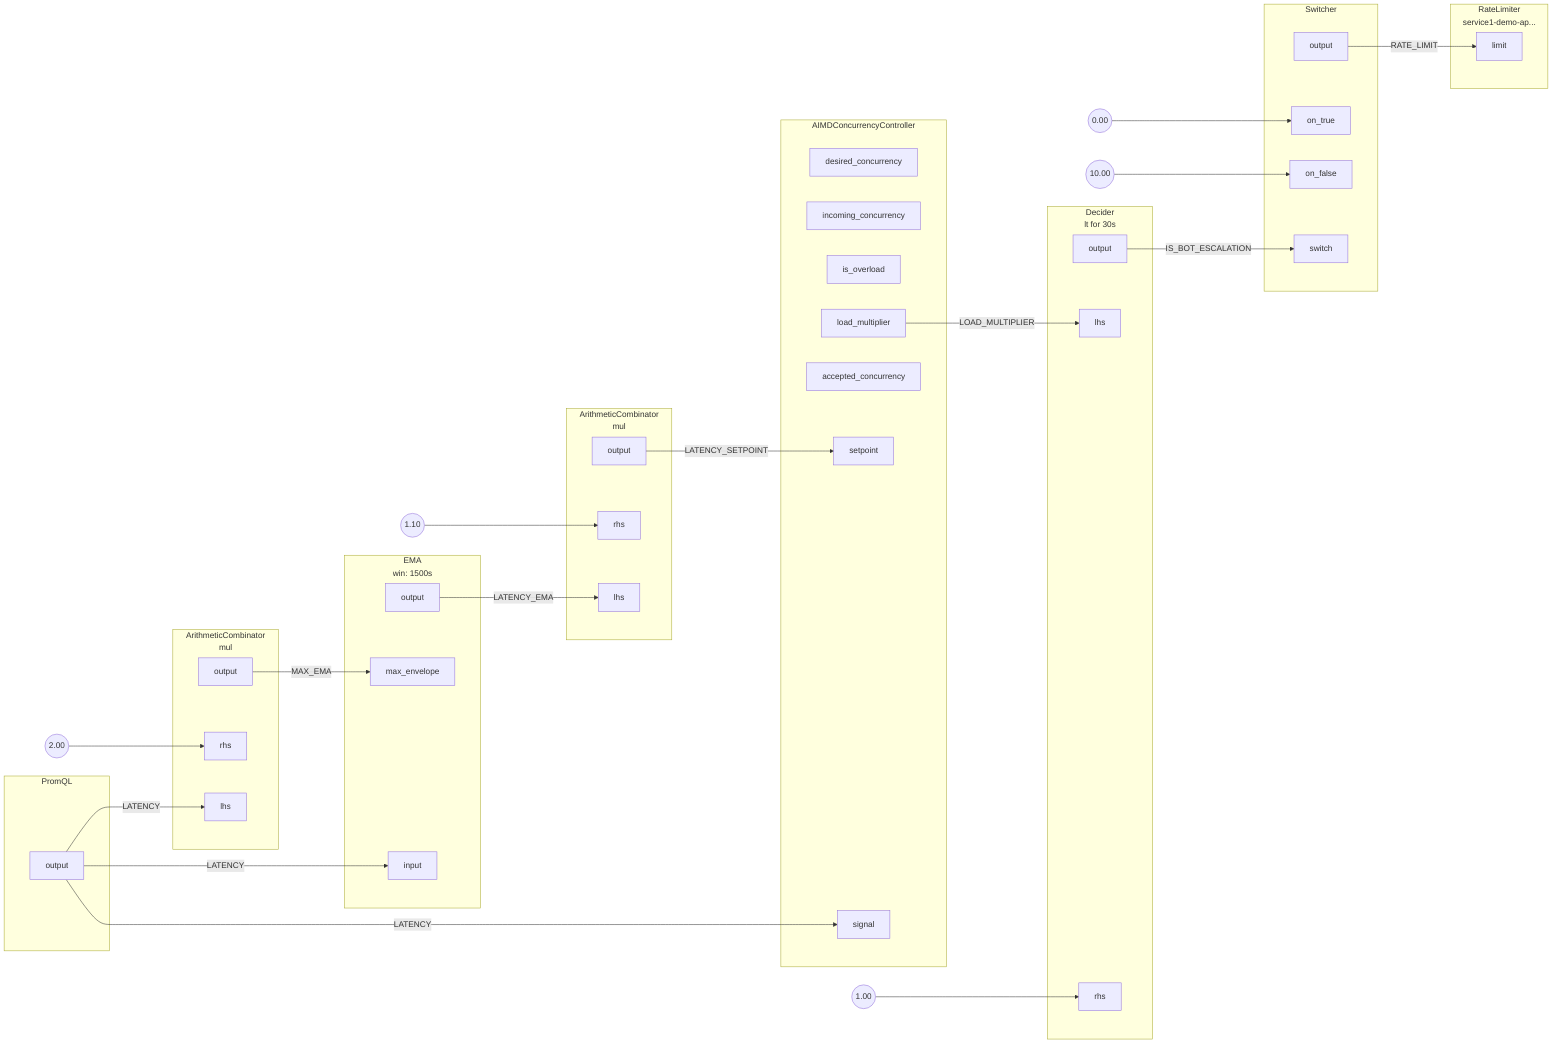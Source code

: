 flowchart LR
subgraph root.0[PromQL]
subgraph root.0_outports[ ]
style root.0_outports fill:none,stroke:none
root.0output[output]
end
end
subgraph root.1[<center>ArithmeticCombinator<br/>mul</center>]
subgraph root.1_inports[ ]
style root.1_inports fill:none,stroke:none
root.1rhs[rhs]
root.1lhs[lhs]
end
subgraph root.1_outports[ ]
style root.1_outports fill:none,stroke:none
root.1output[output]
end
end
FakeConstant0((2.00))
FakeConstant0 --> root.1rhs
subgraph root.2[<center>ArithmeticCombinator<br/>mul</center>]
subgraph root.2_inports[ ]
style root.2_inports fill:none,stroke:none
root.2rhs[rhs]
root.2lhs[lhs]
end
subgraph root.2_outports[ ]
style root.2_outports fill:none,stroke:none
root.2output[output]
end
end
FakeConstant1((1.10))
FakeConstant1 --> root.2rhs
subgraph root.3[<center>EMA<br/>win: 1500s</center>]
subgraph root.3_inports[ ]
style root.3_inports fill:none,stroke:none
root.3max_envelope[max_envelope]
root.3input[input]
end
subgraph root.3_outports[ ]
style root.3_outports fill:none,stroke:none
root.3output[output]
end
end
subgraph root.4[AIMDConcurrencyController]
subgraph root.4_inports[ ]
style root.4_inports fill:none,stroke:none
root.4setpoint[setpoint]
root.4signal[signal]
end
subgraph root.4_outports[ ]
style root.4_outports fill:none,stroke:none
root.4desired_concurrency[desired_concurrency]
root.4incoming_concurrency[incoming_concurrency]
root.4is_overload[is_overload]
root.4load_multiplier[load_multiplier]
root.4accepted_concurrency[accepted_concurrency]
end
end
subgraph root.5[<center>Decider<br/>lt for 30s</center>]
subgraph root.5_inports[ ]
style root.5_inports fill:none,stroke:none
root.5lhs[lhs]
root.5rhs[rhs]
end
subgraph root.5_outports[ ]
style root.5_outports fill:none,stroke:none
root.5output[output]
end
end
FakeConstant2((1.00))
FakeConstant2 --> root.5rhs
subgraph root.6[Switcher]
subgraph root.6_inports[ ]
style root.6_inports fill:none,stroke:none
root.6on_true[on_true]
root.6on_false[on_false]
root.6switch[switch]
end
subgraph root.6_outports[ ]
style root.6_outports fill:none,stroke:none
root.6output[output]
end
end
FakeConstant3((0.00))
FakeConstant3 --> root.6on_true
FakeConstant4((10.00))
FakeConstant4 --> root.6on_false
subgraph root.7[<center>RateLimiter<br/>service1-demo-ap...</center>]
subgraph root.7_inports[ ]
style root.7_inports fill:none,stroke:none
root.7limit[limit]
end
end
root.4load_multiplier --> |LOAD_MULTIPLIER| root.5lhs
root.6output --> |RATE_LIMIT| root.7limit
root.0output --> |LATENCY| root.1lhs
root.0output --> |LATENCY| root.3input
root.0output --> |LATENCY| root.4signal
root.2output --> |LATENCY_SETPOINT| root.4setpoint
root.3output --> |LATENCY_EMA| root.2lhs
root.5output --> |IS_BOT_ESCALATION| root.6switch
root.1output --> |MAX_EMA| root.3max_envelope